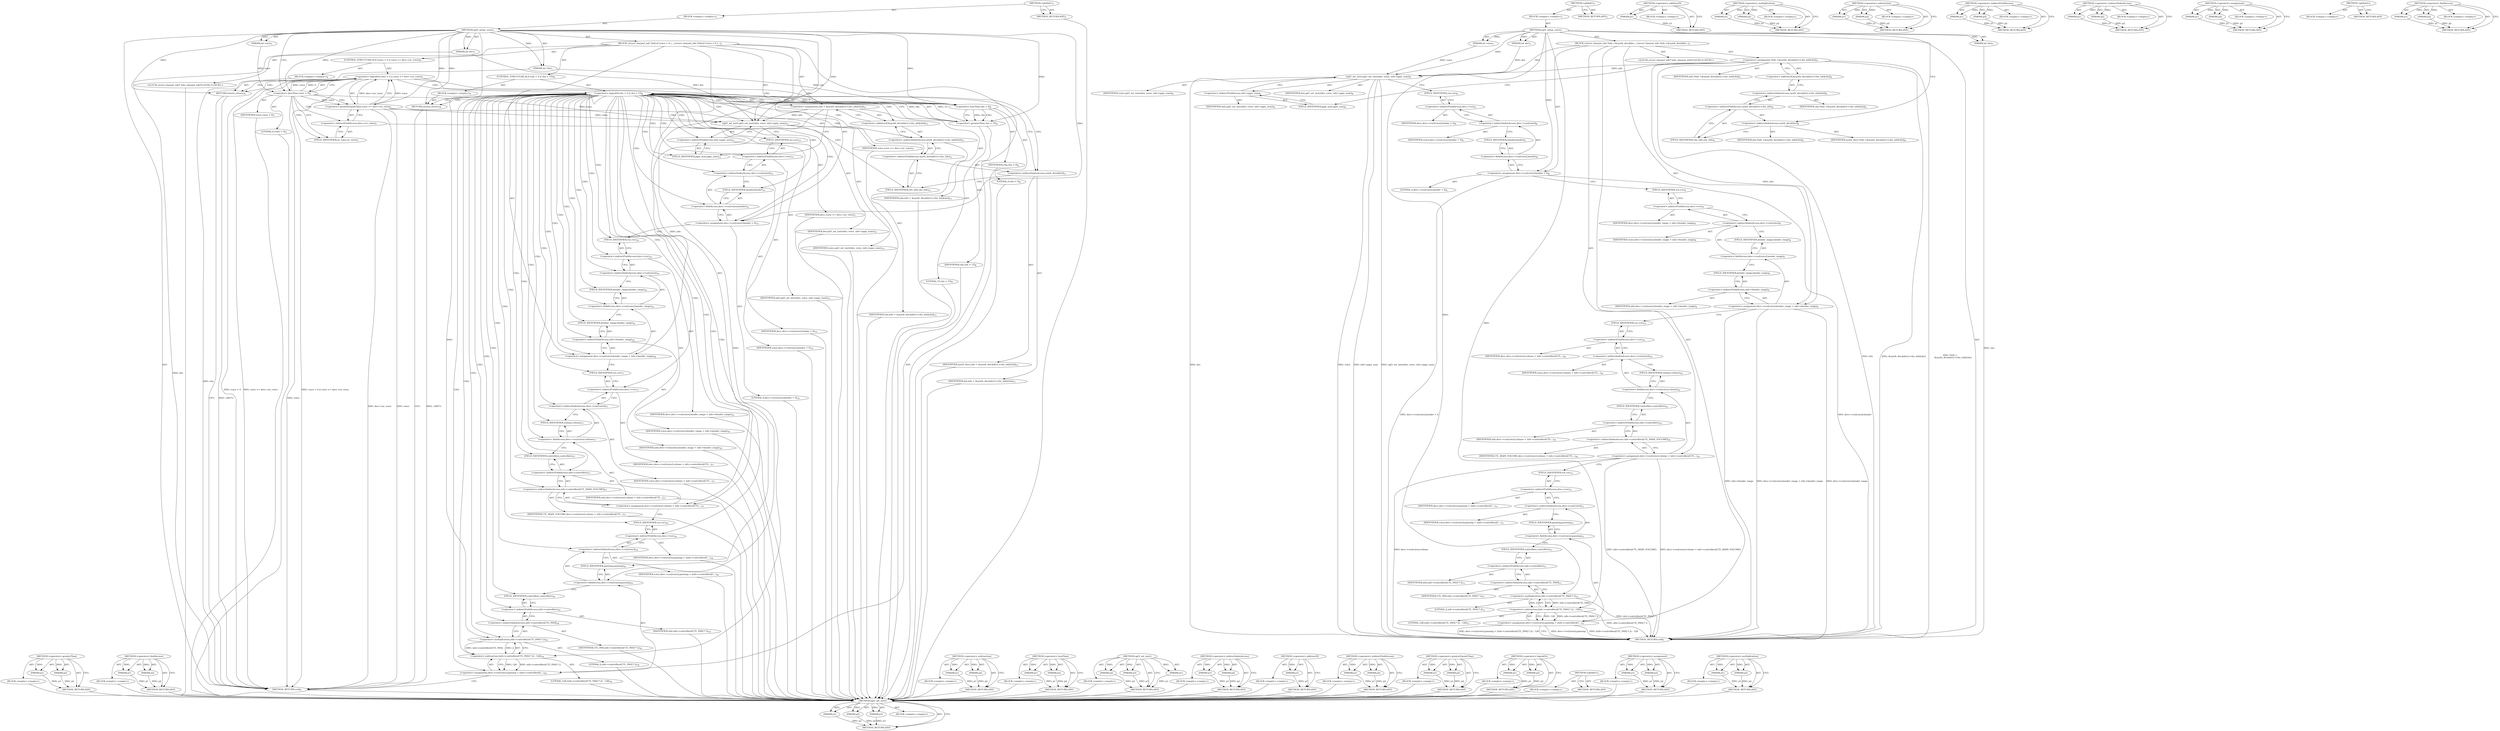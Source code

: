 digraph "&lt;operator&gt;.multiplication" {
vulnerable_118 [label=<(METHOD,opl3_set_instr)>];
vulnerable_119 [label=<(PARAM,p1)>];
vulnerable_120 [label=<(PARAM,p2)>];
vulnerable_121 [label=<(PARAM,p3)>];
vulnerable_122 [label=<(BLOCK,&lt;empty&gt;,&lt;empty&gt;)>];
vulnerable_123 [label=<(METHOD_RETURN,ANY)>];
vulnerable_6 [label=<(METHOD,&lt;global&gt;)<SUB>1</SUB>>];
vulnerable_7 [label=<(BLOCK,&lt;empty&gt;,&lt;empty&gt;)<SUB>1</SUB>>];
vulnerable_8 [label=<(METHOD,opl3_setup_voice)<SUB>1</SUB>>];
vulnerable_9 [label=<(PARAM,int dev)<SUB>1</SUB>>];
vulnerable_10 [label=<(PARAM,int voice)<SUB>1</SUB>>];
vulnerable_11 [label=<(PARAM,int chn)<SUB>1</SUB>>];
vulnerable_12 [label=<(BLOCK,{
	struct channel_info *info =
	&amp;synth_devs[dev...,{
	struct channel_info *info =
	&amp;synth_devs[dev...)<SUB>2</SUB>>];
vulnerable_13 [label="<(LOCAL,struct channel_info* info: channel_info*)<SUB>3</SUB>>"];
vulnerable_14 [label=<(&lt;operator&gt;.assignment,*info =
	&amp;synth_devs[dev]-&gt;chn_info[chn])<SUB>3</SUB>>];
vulnerable_15 [label=<(IDENTIFIER,info,*info =
	&amp;synth_devs[dev]-&gt;chn_info[chn])<SUB>3</SUB>>];
vulnerable_16 [label=<(&lt;operator&gt;.addressOf,&amp;synth_devs[dev]-&gt;chn_info[chn])<SUB>4</SUB>>];
vulnerable_17 [label=<(&lt;operator&gt;.indirectIndexAccess,synth_devs[dev]-&gt;chn_info[chn])<SUB>4</SUB>>];
vulnerable_18 [label=<(&lt;operator&gt;.indirectFieldAccess,synth_devs[dev]-&gt;chn_info)<SUB>4</SUB>>];
vulnerable_19 [label=<(&lt;operator&gt;.indirectIndexAccess,synth_devs[dev])<SUB>4</SUB>>];
vulnerable_20 [label=<(IDENTIFIER,synth_devs,*info =
	&amp;synth_devs[dev]-&gt;chn_info[chn])<SUB>4</SUB>>];
vulnerable_21 [label=<(IDENTIFIER,dev,*info =
	&amp;synth_devs[dev]-&gt;chn_info[chn])<SUB>4</SUB>>];
vulnerable_22 [label=<(FIELD_IDENTIFIER,chn_info,chn_info)<SUB>4</SUB>>];
vulnerable_23 [label=<(IDENTIFIER,chn,*info =
	&amp;synth_devs[dev]-&gt;chn_info[chn])<SUB>4</SUB>>];
vulnerable_24 [label=<(opl3_set_instr,opl3_set_instr(dev, voice, info-&gt;pgm_num))<SUB>6</SUB>>];
vulnerable_25 [label=<(IDENTIFIER,dev,opl3_set_instr(dev, voice, info-&gt;pgm_num))<SUB>6</SUB>>];
vulnerable_26 [label=<(IDENTIFIER,voice,opl3_set_instr(dev, voice, info-&gt;pgm_num))<SUB>6</SUB>>];
vulnerable_27 [label=<(&lt;operator&gt;.indirectFieldAccess,info-&gt;pgm_num)<SUB>6</SUB>>];
vulnerable_28 [label=<(IDENTIFIER,info,opl3_set_instr(dev, voice, info-&gt;pgm_num))<SUB>6</SUB>>];
vulnerable_29 [label=<(FIELD_IDENTIFIER,pgm_num,pgm_num)<SUB>6</SUB>>];
vulnerable_30 [label=<(&lt;operator&gt;.assignment,devc-&gt;voc[voice].bender = 0)<SUB>8</SUB>>];
vulnerable_31 [label=<(&lt;operator&gt;.fieldAccess,devc-&gt;voc[voice].bender)<SUB>8</SUB>>];
vulnerable_32 [label=<(&lt;operator&gt;.indirectIndexAccess,devc-&gt;voc[voice])<SUB>8</SUB>>];
vulnerable_33 [label=<(&lt;operator&gt;.indirectFieldAccess,devc-&gt;voc)<SUB>8</SUB>>];
vulnerable_34 [label=<(IDENTIFIER,devc,devc-&gt;voc[voice].bender = 0)<SUB>8</SUB>>];
vulnerable_35 [label=<(FIELD_IDENTIFIER,voc,voc)<SUB>8</SUB>>];
vulnerable_36 [label=<(IDENTIFIER,voice,devc-&gt;voc[voice].bender = 0)<SUB>8</SUB>>];
vulnerable_37 [label=<(FIELD_IDENTIFIER,bender,bender)<SUB>8</SUB>>];
vulnerable_38 [label=<(LITERAL,0,devc-&gt;voc[voice].bender = 0)<SUB>8</SUB>>];
vulnerable_39 [label=<(&lt;operator&gt;.assignment,devc-&gt;voc[voice].bender_range = info-&gt;bender_range)<SUB>9</SUB>>];
vulnerable_40 [label=<(&lt;operator&gt;.fieldAccess,devc-&gt;voc[voice].bender_range)<SUB>9</SUB>>];
vulnerable_41 [label=<(&lt;operator&gt;.indirectIndexAccess,devc-&gt;voc[voice])<SUB>9</SUB>>];
vulnerable_42 [label=<(&lt;operator&gt;.indirectFieldAccess,devc-&gt;voc)<SUB>9</SUB>>];
vulnerable_43 [label=<(IDENTIFIER,devc,devc-&gt;voc[voice].bender_range = info-&gt;bender_range)<SUB>9</SUB>>];
vulnerable_44 [label=<(FIELD_IDENTIFIER,voc,voc)<SUB>9</SUB>>];
vulnerable_45 [label=<(IDENTIFIER,voice,devc-&gt;voc[voice].bender_range = info-&gt;bender_range)<SUB>9</SUB>>];
vulnerable_46 [label=<(FIELD_IDENTIFIER,bender_range,bender_range)<SUB>9</SUB>>];
vulnerable_47 [label=<(&lt;operator&gt;.indirectFieldAccess,info-&gt;bender_range)<SUB>9</SUB>>];
vulnerable_48 [label=<(IDENTIFIER,info,devc-&gt;voc[voice].bender_range = info-&gt;bender_range)<SUB>9</SUB>>];
vulnerable_49 [label=<(FIELD_IDENTIFIER,bender_range,bender_range)<SUB>9</SUB>>];
vulnerable_50 [label=<(&lt;operator&gt;.assignment,devc-&gt;voc[voice].volume = info-&gt;controllers[CTL...)<SUB>10</SUB>>];
vulnerable_51 [label=<(&lt;operator&gt;.fieldAccess,devc-&gt;voc[voice].volume)<SUB>10</SUB>>];
vulnerable_52 [label=<(&lt;operator&gt;.indirectIndexAccess,devc-&gt;voc[voice])<SUB>10</SUB>>];
vulnerable_53 [label=<(&lt;operator&gt;.indirectFieldAccess,devc-&gt;voc)<SUB>10</SUB>>];
vulnerable_54 [label=<(IDENTIFIER,devc,devc-&gt;voc[voice].volume = info-&gt;controllers[CTL...)<SUB>10</SUB>>];
vulnerable_55 [label=<(FIELD_IDENTIFIER,voc,voc)<SUB>10</SUB>>];
vulnerable_56 [label=<(IDENTIFIER,voice,devc-&gt;voc[voice].volume = info-&gt;controllers[CTL...)<SUB>10</SUB>>];
vulnerable_57 [label=<(FIELD_IDENTIFIER,volume,volume)<SUB>10</SUB>>];
vulnerable_58 [label=<(&lt;operator&gt;.indirectIndexAccess,info-&gt;controllers[CTL_MAIN_VOLUME])<SUB>10</SUB>>];
vulnerable_59 [label=<(&lt;operator&gt;.indirectFieldAccess,info-&gt;controllers)<SUB>10</SUB>>];
vulnerable_60 [label=<(IDENTIFIER,info,devc-&gt;voc[voice].volume = info-&gt;controllers[CTL...)<SUB>10</SUB>>];
vulnerable_61 [label=<(FIELD_IDENTIFIER,controllers,controllers)<SUB>10</SUB>>];
vulnerable_62 [label=<(IDENTIFIER,CTL_MAIN_VOLUME,devc-&gt;voc[voice].volume = info-&gt;controllers[CTL...)<SUB>10</SUB>>];
vulnerable_63 [label=<(&lt;operator&gt;.assignment,devc-&gt;voc[voice].panning = (info-&gt;controllers[C...)<SUB>11</SUB>>];
vulnerable_64 [label=<(&lt;operator&gt;.fieldAccess,devc-&gt;voc[voice].panning)<SUB>11</SUB>>];
vulnerable_65 [label=<(&lt;operator&gt;.indirectIndexAccess,devc-&gt;voc[voice])<SUB>11</SUB>>];
vulnerable_66 [label=<(&lt;operator&gt;.indirectFieldAccess,devc-&gt;voc)<SUB>11</SUB>>];
vulnerable_67 [label=<(IDENTIFIER,devc,devc-&gt;voc[voice].panning = (info-&gt;controllers[C...)<SUB>11</SUB>>];
vulnerable_68 [label=<(FIELD_IDENTIFIER,voc,voc)<SUB>11</SUB>>];
vulnerable_69 [label=<(IDENTIFIER,voice,devc-&gt;voc[voice].panning = (info-&gt;controllers[C...)<SUB>11</SUB>>];
vulnerable_70 [label=<(FIELD_IDENTIFIER,panning,panning)<SUB>11</SUB>>];
vulnerable_71 [label=<(&lt;operator&gt;.subtraction,(info-&gt;controllers[CTL_PAN] * 2) - 128)<SUB>11</SUB>>];
vulnerable_72 [label=<(&lt;operator&gt;.multiplication,info-&gt;controllers[CTL_PAN] * 2)<SUB>11</SUB>>];
vulnerable_73 [label=<(&lt;operator&gt;.indirectIndexAccess,info-&gt;controllers[CTL_PAN])<SUB>11</SUB>>];
vulnerable_74 [label=<(&lt;operator&gt;.indirectFieldAccess,info-&gt;controllers)<SUB>11</SUB>>];
vulnerable_75 [label=<(IDENTIFIER,info,info-&gt;controllers[CTL_PAN] * 2)<SUB>11</SUB>>];
vulnerable_76 [label=<(FIELD_IDENTIFIER,controllers,controllers)<SUB>11</SUB>>];
vulnerable_77 [label=<(IDENTIFIER,CTL_PAN,info-&gt;controllers[CTL_PAN] * 2)<SUB>11</SUB>>];
vulnerable_78 [label=<(LITERAL,2,info-&gt;controllers[CTL_PAN] * 2)<SUB>11</SUB>>];
vulnerable_79 [label=<(LITERAL,128,(info-&gt;controllers[CTL_PAN] * 2) - 128)<SUB>11</SUB>>];
vulnerable_80 [label=<(METHOD_RETURN,void)<SUB>1</SUB>>];
vulnerable_82 [label=<(METHOD_RETURN,ANY)<SUB>1</SUB>>];
vulnerable_104 [label=<(METHOD,&lt;operator&gt;.addressOf)>];
vulnerable_105 [label=<(PARAM,p1)>];
vulnerable_106 [label=<(BLOCK,&lt;empty&gt;,&lt;empty&gt;)>];
vulnerable_107 [label=<(METHOD_RETURN,ANY)>];
vulnerable_134 [label=<(METHOD,&lt;operator&gt;.multiplication)>];
vulnerable_135 [label=<(PARAM,p1)>];
vulnerable_136 [label=<(PARAM,p2)>];
vulnerable_137 [label=<(BLOCK,&lt;empty&gt;,&lt;empty&gt;)>];
vulnerable_138 [label=<(METHOD_RETURN,ANY)>];
vulnerable_129 [label=<(METHOD,&lt;operator&gt;.subtraction)>];
vulnerable_130 [label=<(PARAM,p1)>];
vulnerable_131 [label=<(PARAM,p2)>];
vulnerable_132 [label=<(BLOCK,&lt;empty&gt;,&lt;empty&gt;)>];
vulnerable_133 [label=<(METHOD_RETURN,ANY)>];
vulnerable_113 [label=<(METHOD,&lt;operator&gt;.indirectFieldAccess)>];
vulnerable_114 [label=<(PARAM,p1)>];
vulnerable_115 [label=<(PARAM,p2)>];
vulnerable_116 [label=<(BLOCK,&lt;empty&gt;,&lt;empty&gt;)>];
vulnerable_117 [label=<(METHOD_RETURN,ANY)>];
vulnerable_108 [label=<(METHOD,&lt;operator&gt;.indirectIndexAccess)>];
vulnerable_109 [label=<(PARAM,p1)>];
vulnerable_110 [label=<(PARAM,p2)>];
vulnerable_111 [label=<(BLOCK,&lt;empty&gt;,&lt;empty&gt;)>];
vulnerable_112 [label=<(METHOD_RETURN,ANY)>];
vulnerable_99 [label=<(METHOD,&lt;operator&gt;.assignment)>];
vulnerable_100 [label=<(PARAM,p1)>];
vulnerable_101 [label=<(PARAM,p2)>];
vulnerable_102 [label=<(BLOCK,&lt;empty&gt;,&lt;empty&gt;)>];
vulnerable_103 [label=<(METHOD_RETURN,ANY)>];
vulnerable_93 [label=<(METHOD,&lt;global&gt;)<SUB>1</SUB>>];
vulnerable_94 [label=<(BLOCK,&lt;empty&gt;,&lt;empty&gt;)>];
vulnerable_95 [label=<(METHOD_RETURN,ANY)>];
vulnerable_124 [label=<(METHOD,&lt;operator&gt;.fieldAccess)>];
vulnerable_125 [label=<(PARAM,p1)>];
vulnerable_126 [label=<(PARAM,p2)>];
vulnerable_127 [label=<(BLOCK,&lt;empty&gt;,&lt;empty&gt;)>];
vulnerable_128 [label=<(METHOD_RETURN,ANY)>];
fixed_141 [label=<(METHOD,&lt;operator&gt;.greaterThan)>];
fixed_142 [label=<(PARAM,p1)>];
fixed_143 [label=<(PARAM,p2)>];
fixed_144 [label=<(BLOCK,&lt;empty&gt;,&lt;empty&gt;)>];
fixed_145 [label=<(METHOD_RETURN,ANY)>];
fixed_166 [label=<(METHOD,&lt;operator&gt;.fieldAccess)>];
fixed_167 [label=<(PARAM,p1)>];
fixed_168 [label=<(PARAM,p2)>];
fixed_169 [label=<(BLOCK,&lt;empty&gt;,&lt;empty&gt;)>];
fixed_170 [label=<(METHOD_RETURN,ANY)>];
fixed_6 [label=<(METHOD,&lt;global&gt;)<SUB>1</SUB>>];
fixed_7 [label=<(BLOCK,&lt;empty&gt;,&lt;empty&gt;)<SUB>1</SUB>>];
fixed_8 [label=<(METHOD,opl3_setup_voice)<SUB>1</SUB>>];
fixed_9 [label=<(PARAM,int dev)<SUB>1</SUB>>];
fixed_10 [label=<(PARAM,int voice)<SUB>1</SUB>>];
fixed_11 [label=<(PARAM,int chn)<SUB>1</SUB>>];
fixed_12 [label=<(BLOCK,{
	struct channel_info *info;

	if (voice &lt; 0 |...,{
	struct channel_info *info;

	if (voice &lt; 0 |...)<SUB>2</SUB>>];
fixed_13 [label="<(LOCAL,struct channel_info* info: channel_info*)<SUB>3</SUB>>"];
fixed_14 [label=<(CONTROL_STRUCTURE,IF,if (voice &lt; 0 || voice &gt;= devc-&gt;nr_voice))<SUB>5</SUB>>];
fixed_15 [label=<(&lt;operator&gt;.logicalOr,voice &lt; 0 || voice &gt;= devc-&gt;nr_voice)<SUB>5</SUB>>];
fixed_16 [label=<(&lt;operator&gt;.lessThan,voice &lt; 0)<SUB>5</SUB>>];
fixed_17 [label=<(IDENTIFIER,voice,voice &lt; 0)<SUB>5</SUB>>];
fixed_18 [label=<(LITERAL,0,voice &lt; 0)<SUB>5</SUB>>];
fixed_19 [label=<(&lt;operator&gt;.greaterEqualsThan,voice &gt;= devc-&gt;nr_voice)<SUB>5</SUB>>];
fixed_20 [label=<(IDENTIFIER,voice,voice &gt;= devc-&gt;nr_voice)<SUB>5</SUB>>];
fixed_21 [label=<(&lt;operator&gt;.indirectFieldAccess,devc-&gt;nr_voice)<SUB>5</SUB>>];
fixed_22 [label=<(IDENTIFIER,devc,voice &gt;= devc-&gt;nr_voice)<SUB>5</SUB>>];
fixed_23 [label=<(FIELD_IDENTIFIER,nr_voice,nr_voice)<SUB>5</SUB>>];
fixed_24 [label=<(BLOCK,&lt;empty&gt;,&lt;empty&gt;)<SUB>6</SUB>>];
fixed_25 [label=<(RETURN,return;,return;)<SUB>6</SUB>>];
fixed_26 [label=<(CONTROL_STRUCTURE,IF,if (chn &lt; 0 || chn &gt; 15))<SUB>8</SUB>>];
fixed_27 [label=<(&lt;operator&gt;.logicalOr,chn &lt; 0 || chn &gt; 15)<SUB>8</SUB>>];
fixed_28 [label=<(&lt;operator&gt;.lessThan,chn &lt; 0)<SUB>8</SUB>>];
fixed_29 [label=<(IDENTIFIER,chn,chn &lt; 0)<SUB>8</SUB>>];
fixed_30 [label=<(LITERAL,0,chn &lt; 0)<SUB>8</SUB>>];
fixed_31 [label=<(&lt;operator&gt;.greaterThan,chn &gt; 15)<SUB>8</SUB>>];
fixed_32 [label=<(IDENTIFIER,chn,chn &gt; 15)<SUB>8</SUB>>];
fixed_33 [label=<(LITERAL,15,chn &gt; 15)<SUB>8</SUB>>];
fixed_34 [label=<(BLOCK,&lt;empty&gt;,&lt;empty&gt;)<SUB>9</SUB>>];
fixed_35 [label=<(RETURN,return;,return;)<SUB>9</SUB>>];
fixed_36 [label=<(&lt;operator&gt;.assignment,info = &amp;synth_devs[dev]-&gt;chn_info[chn])<SUB>11</SUB>>];
fixed_37 [label=<(IDENTIFIER,info,info = &amp;synth_devs[dev]-&gt;chn_info[chn])<SUB>11</SUB>>];
fixed_38 [label=<(&lt;operator&gt;.addressOf,&amp;synth_devs[dev]-&gt;chn_info[chn])<SUB>11</SUB>>];
fixed_39 [label=<(&lt;operator&gt;.indirectIndexAccess,synth_devs[dev]-&gt;chn_info[chn])<SUB>11</SUB>>];
fixed_40 [label=<(&lt;operator&gt;.indirectFieldAccess,synth_devs[dev]-&gt;chn_info)<SUB>11</SUB>>];
fixed_41 [label=<(&lt;operator&gt;.indirectIndexAccess,synth_devs[dev])<SUB>11</SUB>>];
fixed_42 [label=<(IDENTIFIER,synth_devs,info = &amp;synth_devs[dev]-&gt;chn_info[chn])<SUB>11</SUB>>];
fixed_43 [label=<(IDENTIFIER,dev,info = &amp;synth_devs[dev]-&gt;chn_info[chn])<SUB>11</SUB>>];
fixed_44 [label=<(FIELD_IDENTIFIER,chn_info,chn_info)<SUB>11</SUB>>];
fixed_45 [label=<(IDENTIFIER,chn,info = &amp;synth_devs[dev]-&gt;chn_info[chn])<SUB>11</SUB>>];
fixed_46 [label=<(opl3_set_instr,opl3_set_instr(dev, voice, info-&gt;pgm_num))<SUB>13</SUB>>];
fixed_47 [label=<(IDENTIFIER,dev,opl3_set_instr(dev, voice, info-&gt;pgm_num))<SUB>13</SUB>>];
fixed_48 [label=<(IDENTIFIER,voice,opl3_set_instr(dev, voice, info-&gt;pgm_num))<SUB>13</SUB>>];
fixed_49 [label=<(&lt;operator&gt;.indirectFieldAccess,info-&gt;pgm_num)<SUB>13</SUB>>];
fixed_50 [label=<(IDENTIFIER,info,opl3_set_instr(dev, voice, info-&gt;pgm_num))<SUB>13</SUB>>];
fixed_51 [label=<(FIELD_IDENTIFIER,pgm_num,pgm_num)<SUB>13</SUB>>];
fixed_52 [label=<(&lt;operator&gt;.assignment,devc-&gt;voc[voice].bender = 0)<SUB>15</SUB>>];
fixed_53 [label=<(&lt;operator&gt;.fieldAccess,devc-&gt;voc[voice].bender)<SUB>15</SUB>>];
fixed_54 [label=<(&lt;operator&gt;.indirectIndexAccess,devc-&gt;voc[voice])<SUB>15</SUB>>];
fixed_55 [label=<(&lt;operator&gt;.indirectFieldAccess,devc-&gt;voc)<SUB>15</SUB>>];
fixed_56 [label=<(IDENTIFIER,devc,devc-&gt;voc[voice].bender = 0)<SUB>15</SUB>>];
fixed_57 [label=<(FIELD_IDENTIFIER,voc,voc)<SUB>15</SUB>>];
fixed_58 [label=<(IDENTIFIER,voice,devc-&gt;voc[voice].bender = 0)<SUB>15</SUB>>];
fixed_59 [label=<(FIELD_IDENTIFIER,bender,bender)<SUB>15</SUB>>];
fixed_60 [label=<(LITERAL,0,devc-&gt;voc[voice].bender = 0)<SUB>15</SUB>>];
fixed_61 [label=<(&lt;operator&gt;.assignment,devc-&gt;voc[voice].bender_range = info-&gt;bender_range)<SUB>16</SUB>>];
fixed_62 [label=<(&lt;operator&gt;.fieldAccess,devc-&gt;voc[voice].bender_range)<SUB>16</SUB>>];
fixed_63 [label=<(&lt;operator&gt;.indirectIndexAccess,devc-&gt;voc[voice])<SUB>16</SUB>>];
fixed_64 [label=<(&lt;operator&gt;.indirectFieldAccess,devc-&gt;voc)<SUB>16</SUB>>];
fixed_65 [label=<(IDENTIFIER,devc,devc-&gt;voc[voice].bender_range = info-&gt;bender_range)<SUB>16</SUB>>];
fixed_66 [label=<(FIELD_IDENTIFIER,voc,voc)<SUB>16</SUB>>];
fixed_67 [label=<(IDENTIFIER,voice,devc-&gt;voc[voice].bender_range = info-&gt;bender_range)<SUB>16</SUB>>];
fixed_68 [label=<(FIELD_IDENTIFIER,bender_range,bender_range)<SUB>16</SUB>>];
fixed_69 [label=<(&lt;operator&gt;.indirectFieldAccess,info-&gt;bender_range)<SUB>16</SUB>>];
fixed_70 [label=<(IDENTIFIER,info,devc-&gt;voc[voice].bender_range = info-&gt;bender_range)<SUB>16</SUB>>];
fixed_71 [label=<(FIELD_IDENTIFIER,bender_range,bender_range)<SUB>16</SUB>>];
fixed_72 [label=<(&lt;operator&gt;.assignment,devc-&gt;voc[voice].volume = info-&gt;controllers[CTL...)<SUB>17</SUB>>];
fixed_73 [label=<(&lt;operator&gt;.fieldAccess,devc-&gt;voc[voice].volume)<SUB>17</SUB>>];
fixed_74 [label=<(&lt;operator&gt;.indirectIndexAccess,devc-&gt;voc[voice])<SUB>17</SUB>>];
fixed_75 [label=<(&lt;operator&gt;.indirectFieldAccess,devc-&gt;voc)<SUB>17</SUB>>];
fixed_76 [label=<(IDENTIFIER,devc,devc-&gt;voc[voice].volume = info-&gt;controllers[CTL...)<SUB>17</SUB>>];
fixed_77 [label=<(FIELD_IDENTIFIER,voc,voc)<SUB>17</SUB>>];
fixed_78 [label=<(IDENTIFIER,voice,devc-&gt;voc[voice].volume = info-&gt;controllers[CTL...)<SUB>17</SUB>>];
fixed_79 [label=<(FIELD_IDENTIFIER,volume,volume)<SUB>17</SUB>>];
fixed_80 [label=<(&lt;operator&gt;.indirectIndexAccess,info-&gt;controllers[CTL_MAIN_VOLUME])<SUB>17</SUB>>];
fixed_81 [label=<(&lt;operator&gt;.indirectFieldAccess,info-&gt;controllers)<SUB>17</SUB>>];
fixed_82 [label=<(IDENTIFIER,info,devc-&gt;voc[voice].volume = info-&gt;controllers[CTL...)<SUB>17</SUB>>];
fixed_83 [label=<(FIELD_IDENTIFIER,controllers,controllers)<SUB>17</SUB>>];
fixed_84 [label=<(IDENTIFIER,CTL_MAIN_VOLUME,devc-&gt;voc[voice].volume = info-&gt;controllers[CTL...)<SUB>17</SUB>>];
fixed_85 [label=<(&lt;operator&gt;.assignment,devc-&gt;voc[voice].panning = (info-&gt;controllers[C...)<SUB>18</SUB>>];
fixed_86 [label=<(&lt;operator&gt;.fieldAccess,devc-&gt;voc[voice].panning)<SUB>18</SUB>>];
fixed_87 [label=<(&lt;operator&gt;.indirectIndexAccess,devc-&gt;voc[voice])<SUB>18</SUB>>];
fixed_88 [label=<(&lt;operator&gt;.indirectFieldAccess,devc-&gt;voc)<SUB>18</SUB>>];
fixed_89 [label=<(IDENTIFIER,devc,devc-&gt;voc[voice].panning = (info-&gt;controllers[C...)<SUB>18</SUB>>];
fixed_90 [label=<(FIELD_IDENTIFIER,voc,voc)<SUB>18</SUB>>];
fixed_91 [label=<(IDENTIFIER,voice,devc-&gt;voc[voice].panning = (info-&gt;controllers[C...)<SUB>18</SUB>>];
fixed_92 [label=<(FIELD_IDENTIFIER,panning,panning)<SUB>18</SUB>>];
fixed_93 [label=<(&lt;operator&gt;.subtraction,(info-&gt;controllers[CTL_PAN] * 2) - 128)<SUB>18</SUB>>];
fixed_94 [label=<(&lt;operator&gt;.multiplication,info-&gt;controllers[CTL_PAN] * 2)<SUB>18</SUB>>];
fixed_95 [label=<(&lt;operator&gt;.indirectIndexAccess,info-&gt;controllers[CTL_PAN])<SUB>18</SUB>>];
fixed_96 [label=<(&lt;operator&gt;.indirectFieldAccess,info-&gt;controllers)<SUB>18</SUB>>];
fixed_97 [label=<(IDENTIFIER,info,info-&gt;controllers[CTL_PAN] * 2)<SUB>18</SUB>>];
fixed_98 [label=<(FIELD_IDENTIFIER,controllers,controllers)<SUB>18</SUB>>];
fixed_99 [label=<(IDENTIFIER,CTL_PAN,info-&gt;controllers[CTL_PAN] * 2)<SUB>18</SUB>>];
fixed_100 [label=<(LITERAL,2,info-&gt;controllers[CTL_PAN] * 2)<SUB>18</SUB>>];
fixed_101 [label=<(LITERAL,128,(info-&gt;controllers[CTL_PAN] * 2) - 128)<SUB>18</SUB>>];
fixed_102 [label=<(METHOD_RETURN,void)<SUB>1</SUB>>];
fixed_104 [label=<(METHOD_RETURN,ANY)<SUB>1</SUB>>];
fixed_171 [label=<(METHOD,&lt;operator&gt;.subtraction)>];
fixed_172 [label=<(PARAM,p1)>];
fixed_173 [label=<(PARAM,p2)>];
fixed_174 [label=<(BLOCK,&lt;empty&gt;,&lt;empty&gt;)>];
fixed_175 [label=<(METHOD_RETURN,ANY)>];
fixed_126 [label=<(METHOD,&lt;operator&gt;.lessThan)>];
fixed_127 [label=<(PARAM,p1)>];
fixed_128 [label=<(PARAM,p2)>];
fixed_129 [label=<(BLOCK,&lt;empty&gt;,&lt;empty&gt;)>];
fixed_130 [label=<(METHOD_RETURN,ANY)>];
fixed_160 [label=<(METHOD,opl3_set_instr)>];
fixed_161 [label=<(PARAM,p1)>];
fixed_162 [label=<(PARAM,p2)>];
fixed_163 [label=<(PARAM,p3)>];
fixed_164 [label=<(BLOCK,&lt;empty&gt;,&lt;empty&gt;)>];
fixed_165 [label=<(METHOD_RETURN,ANY)>];
fixed_155 [label=<(METHOD,&lt;operator&gt;.indirectIndexAccess)>];
fixed_156 [label=<(PARAM,p1)>];
fixed_157 [label=<(PARAM,p2)>];
fixed_158 [label=<(BLOCK,&lt;empty&gt;,&lt;empty&gt;)>];
fixed_159 [label=<(METHOD_RETURN,ANY)>];
fixed_151 [label=<(METHOD,&lt;operator&gt;.addressOf)>];
fixed_152 [label=<(PARAM,p1)>];
fixed_153 [label=<(BLOCK,&lt;empty&gt;,&lt;empty&gt;)>];
fixed_154 [label=<(METHOD_RETURN,ANY)>];
fixed_136 [label=<(METHOD,&lt;operator&gt;.indirectFieldAccess)>];
fixed_137 [label=<(PARAM,p1)>];
fixed_138 [label=<(PARAM,p2)>];
fixed_139 [label=<(BLOCK,&lt;empty&gt;,&lt;empty&gt;)>];
fixed_140 [label=<(METHOD_RETURN,ANY)>];
fixed_131 [label=<(METHOD,&lt;operator&gt;.greaterEqualsThan)>];
fixed_132 [label=<(PARAM,p1)>];
fixed_133 [label=<(PARAM,p2)>];
fixed_134 [label=<(BLOCK,&lt;empty&gt;,&lt;empty&gt;)>];
fixed_135 [label=<(METHOD_RETURN,ANY)>];
fixed_121 [label=<(METHOD,&lt;operator&gt;.logicalOr)>];
fixed_122 [label=<(PARAM,p1)>];
fixed_123 [label=<(PARAM,p2)>];
fixed_124 [label=<(BLOCK,&lt;empty&gt;,&lt;empty&gt;)>];
fixed_125 [label=<(METHOD_RETURN,ANY)>];
fixed_115 [label=<(METHOD,&lt;global&gt;)<SUB>1</SUB>>];
fixed_116 [label=<(BLOCK,&lt;empty&gt;,&lt;empty&gt;)>];
fixed_117 [label=<(METHOD_RETURN,ANY)>];
fixed_146 [label=<(METHOD,&lt;operator&gt;.assignment)>];
fixed_147 [label=<(PARAM,p1)>];
fixed_148 [label=<(PARAM,p2)>];
fixed_149 [label=<(BLOCK,&lt;empty&gt;,&lt;empty&gt;)>];
fixed_150 [label=<(METHOD_RETURN,ANY)>];
fixed_176 [label=<(METHOD,&lt;operator&gt;.multiplication)>];
fixed_177 [label=<(PARAM,p1)>];
fixed_178 [label=<(PARAM,p2)>];
fixed_179 [label=<(BLOCK,&lt;empty&gt;,&lt;empty&gt;)>];
fixed_180 [label=<(METHOD_RETURN,ANY)>];
vulnerable_118 -> vulnerable_119  [key=0, label="AST: "];
vulnerable_118 -> vulnerable_119  [key=1, label="DDG: "];
vulnerable_118 -> vulnerable_122  [key=0, label="AST: "];
vulnerable_118 -> vulnerable_120  [key=0, label="AST: "];
vulnerable_118 -> vulnerable_120  [key=1, label="DDG: "];
vulnerable_118 -> vulnerable_123  [key=0, label="AST: "];
vulnerable_118 -> vulnerable_123  [key=1, label="CFG: "];
vulnerable_118 -> vulnerable_121  [key=0, label="AST: "];
vulnerable_118 -> vulnerable_121  [key=1, label="DDG: "];
vulnerable_119 -> vulnerable_123  [key=0, label="DDG: p1"];
vulnerable_120 -> vulnerable_123  [key=0, label="DDG: p2"];
vulnerable_121 -> vulnerable_123  [key=0, label="DDG: p3"];
vulnerable_6 -> vulnerable_7  [key=0, label="AST: "];
vulnerable_6 -> vulnerable_82  [key=0, label="AST: "];
vulnerable_6 -> vulnerable_82  [key=1, label="CFG: "];
vulnerable_7 -> vulnerable_8  [key=0, label="AST: "];
vulnerable_8 -> vulnerable_9  [key=0, label="AST: "];
vulnerable_8 -> vulnerable_9  [key=1, label="DDG: "];
vulnerable_8 -> vulnerable_10  [key=0, label="AST: "];
vulnerable_8 -> vulnerable_10  [key=1, label="DDG: "];
vulnerable_8 -> vulnerable_11  [key=0, label="AST: "];
vulnerable_8 -> vulnerable_11  [key=1, label="DDG: "];
vulnerable_8 -> vulnerable_12  [key=0, label="AST: "];
vulnerable_8 -> vulnerable_80  [key=0, label="AST: "];
vulnerable_8 -> vulnerable_19  [key=0, label="CFG: "];
vulnerable_8 -> vulnerable_30  [key=0, label="DDG: "];
vulnerable_8 -> vulnerable_24  [key=0, label="DDG: "];
vulnerable_8 -> vulnerable_71  [key=0, label="DDG: "];
vulnerable_8 -> vulnerable_72  [key=0, label="DDG: "];
vulnerable_9 -> vulnerable_24  [key=0, label="DDG: dev"];
vulnerable_10 -> vulnerable_24  [key=0, label="DDG: voice"];
vulnerable_11 -> vulnerable_80  [key=0, label="DDG: chn"];
vulnerable_12 -> vulnerable_13  [key=0, label="AST: "];
vulnerable_12 -> vulnerable_14  [key=0, label="AST: "];
vulnerable_12 -> vulnerable_24  [key=0, label="AST: "];
vulnerable_12 -> vulnerable_30  [key=0, label="AST: "];
vulnerable_12 -> vulnerable_39  [key=0, label="AST: "];
vulnerable_12 -> vulnerable_50  [key=0, label="AST: "];
vulnerable_12 -> vulnerable_63  [key=0, label="AST: "];
vulnerable_14 -> vulnerable_15  [key=0, label="AST: "];
vulnerable_14 -> vulnerable_16  [key=0, label="AST: "];
vulnerable_14 -> vulnerable_29  [key=0, label="CFG: "];
vulnerable_14 -> vulnerable_80  [key=0, label="DDG: info"];
vulnerable_14 -> vulnerable_80  [key=1, label="DDG: &amp;synth_devs[dev]-&gt;chn_info[chn]"];
vulnerable_14 -> vulnerable_80  [key=2, label="DDG: *info =
	&amp;synth_devs[dev]-&gt;chn_info[chn]"];
vulnerable_14 -> vulnerable_39  [key=0, label="DDG: info"];
vulnerable_14 -> vulnerable_24  [key=0, label="DDG: info"];
vulnerable_16 -> vulnerable_17  [key=0, label="AST: "];
vulnerable_16 -> vulnerable_14  [key=0, label="CFG: "];
vulnerable_17 -> vulnerable_18  [key=0, label="AST: "];
vulnerable_17 -> vulnerable_23  [key=0, label="AST: "];
vulnerable_17 -> vulnerable_16  [key=0, label="CFG: "];
vulnerable_18 -> vulnerable_19  [key=0, label="AST: "];
vulnerable_18 -> vulnerable_22  [key=0, label="AST: "];
vulnerable_18 -> vulnerable_17  [key=0, label="CFG: "];
vulnerable_19 -> vulnerable_20  [key=0, label="AST: "];
vulnerable_19 -> vulnerable_21  [key=0, label="AST: "];
vulnerable_19 -> vulnerable_22  [key=0, label="CFG: "];
vulnerable_22 -> vulnerable_18  [key=0, label="CFG: "];
vulnerable_24 -> vulnerable_25  [key=0, label="AST: "];
vulnerable_24 -> vulnerable_26  [key=0, label="AST: "];
vulnerable_24 -> vulnerable_27  [key=0, label="AST: "];
vulnerable_24 -> vulnerable_35  [key=0, label="CFG: "];
vulnerable_24 -> vulnerable_80  [key=0, label="DDG: dev"];
vulnerable_24 -> vulnerable_80  [key=1, label="DDG: voice"];
vulnerable_24 -> vulnerable_80  [key=2, label="DDG: info-&gt;pgm_num"];
vulnerable_24 -> vulnerable_80  [key=3, label="DDG: opl3_set_instr(dev, voice, info-&gt;pgm_num)"];
vulnerable_27 -> vulnerable_28  [key=0, label="AST: "];
vulnerable_27 -> vulnerable_29  [key=0, label="AST: "];
vulnerable_27 -> vulnerable_24  [key=0, label="CFG: "];
vulnerable_29 -> vulnerable_27  [key=0, label="CFG: "];
vulnerable_30 -> vulnerable_31  [key=0, label="AST: "];
vulnerable_30 -> vulnerable_38  [key=0, label="AST: "];
vulnerable_30 -> vulnerable_44  [key=0, label="CFG: "];
vulnerable_30 -> vulnerable_80  [key=0, label="DDG: devc-&gt;voc[voice].bender"];
vulnerable_30 -> vulnerable_80  [key=1, label="DDG: devc-&gt;voc[voice].bender = 0"];
vulnerable_31 -> vulnerable_32  [key=0, label="AST: "];
vulnerable_31 -> vulnerable_37  [key=0, label="AST: "];
vulnerable_31 -> vulnerable_30  [key=0, label="CFG: "];
vulnerable_32 -> vulnerable_33  [key=0, label="AST: "];
vulnerable_32 -> vulnerable_36  [key=0, label="AST: "];
vulnerable_32 -> vulnerable_37  [key=0, label="CFG: "];
vulnerable_33 -> vulnerable_34  [key=0, label="AST: "];
vulnerable_33 -> vulnerable_35  [key=0, label="AST: "];
vulnerable_33 -> vulnerable_32  [key=0, label="CFG: "];
vulnerable_35 -> vulnerable_33  [key=0, label="CFG: "];
vulnerable_37 -> vulnerable_31  [key=0, label="CFG: "];
vulnerable_39 -> vulnerable_40  [key=0, label="AST: "];
vulnerable_39 -> vulnerable_47  [key=0, label="AST: "];
vulnerable_39 -> vulnerable_55  [key=0, label="CFG: "];
vulnerable_39 -> vulnerable_80  [key=0, label="DDG: devc-&gt;voc[voice].bender_range"];
vulnerable_39 -> vulnerable_80  [key=1, label="DDG: info-&gt;bender_range"];
vulnerable_39 -> vulnerable_80  [key=2, label="DDG: devc-&gt;voc[voice].bender_range = info-&gt;bender_range"];
vulnerable_40 -> vulnerable_41  [key=0, label="AST: "];
vulnerable_40 -> vulnerable_46  [key=0, label="AST: "];
vulnerable_40 -> vulnerable_49  [key=0, label="CFG: "];
vulnerable_41 -> vulnerable_42  [key=0, label="AST: "];
vulnerable_41 -> vulnerable_45  [key=0, label="AST: "];
vulnerable_41 -> vulnerable_46  [key=0, label="CFG: "];
vulnerable_42 -> vulnerable_43  [key=0, label="AST: "];
vulnerable_42 -> vulnerable_44  [key=0, label="AST: "];
vulnerable_42 -> vulnerable_41  [key=0, label="CFG: "];
vulnerable_44 -> vulnerable_42  [key=0, label="CFG: "];
vulnerable_46 -> vulnerable_40  [key=0, label="CFG: "];
vulnerable_47 -> vulnerable_48  [key=0, label="AST: "];
vulnerable_47 -> vulnerable_49  [key=0, label="AST: "];
vulnerable_47 -> vulnerable_39  [key=0, label="CFG: "];
vulnerable_49 -> vulnerable_47  [key=0, label="CFG: "];
vulnerable_50 -> vulnerable_51  [key=0, label="AST: "];
vulnerable_50 -> vulnerable_58  [key=0, label="AST: "];
vulnerable_50 -> vulnerable_68  [key=0, label="CFG: "];
vulnerable_50 -> vulnerable_80  [key=0, label="DDG: devc-&gt;voc[voice].volume"];
vulnerable_50 -> vulnerable_80  [key=1, label="DDG: info-&gt;controllers[CTL_MAIN_VOLUME]"];
vulnerable_50 -> vulnerable_80  [key=2, label="DDG: devc-&gt;voc[voice].volume = info-&gt;controllers[CTL_MAIN_VOLUME]"];
vulnerable_51 -> vulnerable_52  [key=0, label="AST: "];
vulnerable_51 -> vulnerable_57  [key=0, label="AST: "];
vulnerable_51 -> vulnerable_61  [key=0, label="CFG: "];
vulnerable_52 -> vulnerable_53  [key=0, label="AST: "];
vulnerable_52 -> vulnerable_56  [key=0, label="AST: "];
vulnerable_52 -> vulnerable_57  [key=0, label="CFG: "];
vulnerable_53 -> vulnerable_54  [key=0, label="AST: "];
vulnerable_53 -> vulnerable_55  [key=0, label="AST: "];
vulnerable_53 -> vulnerable_52  [key=0, label="CFG: "];
vulnerable_55 -> vulnerable_53  [key=0, label="CFG: "];
vulnerable_57 -> vulnerable_51  [key=0, label="CFG: "];
vulnerable_58 -> vulnerable_59  [key=0, label="AST: "];
vulnerable_58 -> vulnerable_62  [key=0, label="AST: "];
vulnerable_58 -> vulnerable_50  [key=0, label="CFG: "];
vulnerable_59 -> vulnerable_60  [key=0, label="AST: "];
vulnerable_59 -> vulnerable_61  [key=0, label="AST: "];
vulnerable_59 -> vulnerable_58  [key=0, label="CFG: "];
vulnerable_61 -> vulnerable_59  [key=0, label="CFG: "];
vulnerable_63 -> vulnerable_64  [key=0, label="AST: "];
vulnerable_63 -> vulnerable_71  [key=0, label="AST: "];
vulnerable_63 -> vulnerable_80  [key=0, label="CFG: "];
vulnerable_63 -> vulnerable_80  [key=1, label="DDG: devc-&gt;voc[voice].panning"];
vulnerable_63 -> vulnerable_80  [key=2, label="DDG: (info-&gt;controllers[CTL_PAN] * 2) - 128"];
vulnerable_63 -> vulnerable_80  [key=3, label="DDG: devc-&gt;voc[voice].panning = (info-&gt;controllers[CTL_PAN] * 2) - 128"];
vulnerable_64 -> vulnerable_65  [key=0, label="AST: "];
vulnerable_64 -> vulnerable_70  [key=0, label="AST: "];
vulnerable_64 -> vulnerable_76  [key=0, label="CFG: "];
vulnerable_65 -> vulnerable_66  [key=0, label="AST: "];
vulnerable_65 -> vulnerable_69  [key=0, label="AST: "];
vulnerable_65 -> vulnerable_70  [key=0, label="CFG: "];
vulnerable_66 -> vulnerable_67  [key=0, label="AST: "];
vulnerable_66 -> vulnerable_68  [key=0, label="AST: "];
vulnerable_66 -> vulnerable_65  [key=0, label="CFG: "];
vulnerable_68 -> vulnerable_66  [key=0, label="CFG: "];
vulnerable_70 -> vulnerable_64  [key=0, label="CFG: "];
vulnerable_71 -> vulnerable_72  [key=0, label="AST: "];
vulnerable_71 -> vulnerable_79  [key=0, label="AST: "];
vulnerable_71 -> vulnerable_63  [key=0, label="CFG: "];
vulnerable_71 -> vulnerable_63  [key=1, label="DDG: info-&gt;controllers[CTL_PAN] * 2"];
vulnerable_71 -> vulnerable_63  [key=2, label="DDG: 128"];
vulnerable_71 -> vulnerable_80  [key=0, label="DDG: info-&gt;controllers[CTL_PAN] * 2"];
vulnerable_72 -> vulnerable_73  [key=0, label="AST: "];
vulnerable_72 -> vulnerable_78  [key=0, label="AST: "];
vulnerable_72 -> vulnerable_71  [key=0, label="CFG: "];
vulnerable_72 -> vulnerable_71  [key=1, label="DDG: info-&gt;controllers[CTL_PAN]"];
vulnerable_72 -> vulnerable_71  [key=2, label="DDG: 2"];
vulnerable_72 -> vulnerable_80  [key=0, label="DDG: info-&gt;controllers[CTL_PAN]"];
vulnerable_73 -> vulnerable_74  [key=0, label="AST: "];
vulnerable_73 -> vulnerable_77  [key=0, label="AST: "];
vulnerable_73 -> vulnerable_72  [key=0, label="CFG: "];
vulnerable_74 -> vulnerable_75  [key=0, label="AST: "];
vulnerable_74 -> vulnerable_76  [key=0, label="AST: "];
vulnerable_74 -> vulnerable_73  [key=0, label="CFG: "];
vulnerable_76 -> vulnerable_74  [key=0, label="CFG: "];
vulnerable_104 -> vulnerable_105  [key=0, label="AST: "];
vulnerable_104 -> vulnerable_105  [key=1, label="DDG: "];
vulnerable_104 -> vulnerable_106  [key=0, label="AST: "];
vulnerable_104 -> vulnerable_107  [key=0, label="AST: "];
vulnerable_104 -> vulnerable_107  [key=1, label="CFG: "];
vulnerable_105 -> vulnerable_107  [key=0, label="DDG: p1"];
vulnerable_134 -> vulnerable_135  [key=0, label="AST: "];
vulnerable_134 -> vulnerable_135  [key=1, label="DDG: "];
vulnerable_134 -> vulnerable_137  [key=0, label="AST: "];
vulnerable_134 -> vulnerable_136  [key=0, label="AST: "];
vulnerable_134 -> vulnerable_136  [key=1, label="DDG: "];
vulnerable_134 -> vulnerable_138  [key=0, label="AST: "];
vulnerable_134 -> vulnerable_138  [key=1, label="CFG: "];
vulnerable_135 -> vulnerable_138  [key=0, label="DDG: p1"];
vulnerable_136 -> vulnerable_138  [key=0, label="DDG: p2"];
vulnerable_129 -> vulnerable_130  [key=0, label="AST: "];
vulnerable_129 -> vulnerable_130  [key=1, label="DDG: "];
vulnerable_129 -> vulnerable_132  [key=0, label="AST: "];
vulnerable_129 -> vulnerable_131  [key=0, label="AST: "];
vulnerable_129 -> vulnerable_131  [key=1, label="DDG: "];
vulnerable_129 -> vulnerable_133  [key=0, label="AST: "];
vulnerable_129 -> vulnerable_133  [key=1, label="CFG: "];
vulnerable_130 -> vulnerable_133  [key=0, label="DDG: p1"];
vulnerable_131 -> vulnerable_133  [key=0, label="DDG: p2"];
vulnerable_113 -> vulnerable_114  [key=0, label="AST: "];
vulnerable_113 -> vulnerable_114  [key=1, label="DDG: "];
vulnerable_113 -> vulnerable_116  [key=0, label="AST: "];
vulnerable_113 -> vulnerable_115  [key=0, label="AST: "];
vulnerable_113 -> vulnerable_115  [key=1, label="DDG: "];
vulnerable_113 -> vulnerable_117  [key=0, label="AST: "];
vulnerable_113 -> vulnerable_117  [key=1, label="CFG: "];
vulnerable_114 -> vulnerable_117  [key=0, label="DDG: p1"];
vulnerable_115 -> vulnerable_117  [key=0, label="DDG: p2"];
vulnerable_108 -> vulnerable_109  [key=0, label="AST: "];
vulnerable_108 -> vulnerable_109  [key=1, label="DDG: "];
vulnerable_108 -> vulnerable_111  [key=0, label="AST: "];
vulnerable_108 -> vulnerable_110  [key=0, label="AST: "];
vulnerable_108 -> vulnerable_110  [key=1, label="DDG: "];
vulnerable_108 -> vulnerable_112  [key=0, label="AST: "];
vulnerable_108 -> vulnerable_112  [key=1, label="CFG: "];
vulnerable_109 -> vulnerable_112  [key=0, label="DDG: p1"];
vulnerable_110 -> vulnerable_112  [key=0, label="DDG: p2"];
vulnerable_99 -> vulnerable_100  [key=0, label="AST: "];
vulnerable_99 -> vulnerable_100  [key=1, label="DDG: "];
vulnerable_99 -> vulnerable_102  [key=0, label="AST: "];
vulnerable_99 -> vulnerable_101  [key=0, label="AST: "];
vulnerable_99 -> vulnerable_101  [key=1, label="DDG: "];
vulnerable_99 -> vulnerable_103  [key=0, label="AST: "];
vulnerable_99 -> vulnerable_103  [key=1, label="CFG: "];
vulnerable_100 -> vulnerable_103  [key=0, label="DDG: p1"];
vulnerable_101 -> vulnerable_103  [key=0, label="DDG: p2"];
vulnerable_93 -> vulnerable_94  [key=0, label="AST: "];
vulnerable_93 -> vulnerable_95  [key=0, label="AST: "];
vulnerable_93 -> vulnerable_95  [key=1, label="CFG: "];
vulnerable_124 -> vulnerable_125  [key=0, label="AST: "];
vulnerable_124 -> vulnerable_125  [key=1, label="DDG: "];
vulnerable_124 -> vulnerable_127  [key=0, label="AST: "];
vulnerable_124 -> vulnerable_126  [key=0, label="AST: "];
vulnerable_124 -> vulnerable_126  [key=1, label="DDG: "];
vulnerable_124 -> vulnerable_128  [key=0, label="AST: "];
vulnerable_124 -> vulnerable_128  [key=1, label="CFG: "];
vulnerable_125 -> vulnerable_128  [key=0, label="DDG: p1"];
vulnerable_126 -> vulnerable_128  [key=0, label="DDG: p2"];
fixed_141 -> fixed_142  [key=0, label="AST: "];
fixed_141 -> fixed_142  [key=1, label="DDG: "];
fixed_141 -> fixed_144  [key=0, label="AST: "];
fixed_141 -> fixed_143  [key=0, label="AST: "];
fixed_141 -> fixed_143  [key=1, label="DDG: "];
fixed_141 -> fixed_145  [key=0, label="AST: "];
fixed_141 -> fixed_145  [key=1, label="CFG: "];
fixed_142 -> fixed_145  [key=0, label="DDG: p1"];
fixed_143 -> fixed_145  [key=0, label="DDG: p2"];
fixed_144 -> vulnerable_118  [key=0];
fixed_145 -> vulnerable_118  [key=0];
fixed_166 -> fixed_167  [key=0, label="AST: "];
fixed_166 -> fixed_167  [key=1, label="DDG: "];
fixed_166 -> fixed_169  [key=0, label="AST: "];
fixed_166 -> fixed_168  [key=0, label="AST: "];
fixed_166 -> fixed_168  [key=1, label="DDG: "];
fixed_166 -> fixed_170  [key=0, label="AST: "];
fixed_166 -> fixed_170  [key=1, label="CFG: "];
fixed_167 -> fixed_170  [key=0, label="DDG: p1"];
fixed_168 -> fixed_170  [key=0, label="DDG: p2"];
fixed_169 -> vulnerable_118  [key=0];
fixed_170 -> vulnerable_118  [key=0];
fixed_6 -> fixed_7  [key=0, label="AST: "];
fixed_6 -> fixed_104  [key=0, label="AST: "];
fixed_6 -> fixed_104  [key=1, label="CFG: "];
fixed_7 -> fixed_8  [key=0, label="AST: "];
fixed_8 -> fixed_9  [key=0, label="AST: "];
fixed_8 -> fixed_9  [key=1, label="DDG: "];
fixed_8 -> fixed_10  [key=0, label="AST: "];
fixed_8 -> fixed_10  [key=1, label="DDG: "];
fixed_8 -> fixed_11  [key=0, label="AST: "];
fixed_8 -> fixed_11  [key=1, label="DDG: "];
fixed_8 -> fixed_12  [key=0, label="AST: "];
fixed_8 -> fixed_102  [key=0, label="AST: "];
fixed_8 -> fixed_16  [key=0, label="CFG: "];
fixed_8 -> fixed_16  [key=1, label="DDG: "];
fixed_8 -> fixed_52  [key=0, label="DDG: "];
fixed_8 -> fixed_46  [key=0, label="DDG: "];
fixed_8 -> fixed_25  [key=0, label="DDG: "];
fixed_8 -> fixed_35  [key=0, label="DDG: "];
fixed_8 -> fixed_93  [key=0, label="DDG: "];
fixed_8 -> fixed_19  [key=0, label="DDG: "];
fixed_8 -> fixed_28  [key=0, label="DDG: "];
fixed_8 -> fixed_31  [key=0, label="DDG: "];
fixed_8 -> fixed_94  [key=0, label="DDG: "];
fixed_9 -> fixed_102  [key=0, label="DDG: dev"];
fixed_9 -> fixed_46  [key=0, label="DDG: dev"];
fixed_10 -> fixed_16  [key=0, label="DDG: voice"];
fixed_11 -> fixed_102  [key=0, label="DDG: chn"];
fixed_11 -> fixed_28  [key=0, label="DDG: chn"];
fixed_12 -> fixed_13  [key=0, label="AST: "];
fixed_12 -> fixed_14  [key=0, label="AST: "];
fixed_12 -> fixed_26  [key=0, label="AST: "];
fixed_12 -> fixed_36  [key=0, label="AST: "];
fixed_12 -> fixed_46  [key=0, label="AST: "];
fixed_12 -> fixed_52  [key=0, label="AST: "];
fixed_12 -> fixed_61  [key=0, label="AST: "];
fixed_12 -> fixed_72  [key=0, label="AST: "];
fixed_12 -> fixed_85  [key=0, label="AST: "];
fixed_13 -> vulnerable_118  [key=0];
fixed_14 -> fixed_15  [key=0, label="AST: "];
fixed_14 -> fixed_24  [key=0, label="AST: "];
fixed_15 -> fixed_16  [key=0, label="AST: "];
fixed_15 -> fixed_19  [key=0, label="AST: "];
fixed_15 -> fixed_25  [key=0, label="CFG: "];
fixed_15 -> fixed_25  [key=1, label="CDG: "];
fixed_15 -> fixed_28  [key=0, label="CFG: "];
fixed_15 -> fixed_28  [key=1, label="CDG: "];
fixed_15 -> fixed_102  [key=0, label="DDG: voice &lt; 0"];
fixed_15 -> fixed_102  [key=1, label="DDG: voice &gt;= devc-&gt;nr_voice"];
fixed_15 -> fixed_102  [key=2, label="DDG: voice &lt; 0 || voice &gt;= devc-&gt;nr_voice"];
fixed_15 -> fixed_27  [key=0, label="CDG: "];
fixed_16 -> fixed_17  [key=0, label="AST: "];
fixed_16 -> fixed_18  [key=0, label="AST: "];
fixed_16 -> fixed_15  [key=0, label="CFG: "];
fixed_16 -> fixed_15  [key=1, label="DDG: voice"];
fixed_16 -> fixed_15  [key=2, label="DDG: 0"];
fixed_16 -> fixed_23  [key=0, label="CFG: "];
fixed_16 -> fixed_23  [key=1, label="CDG: "];
fixed_16 -> fixed_102  [key=0, label="DDG: voice"];
fixed_16 -> fixed_46  [key=0, label="DDG: voice"];
fixed_16 -> fixed_19  [key=0, label="DDG: voice"];
fixed_16 -> fixed_19  [key=1, label="CDG: "];
fixed_16 -> fixed_21  [key=0, label="CDG: "];
fixed_17 -> vulnerable_118  [key=0];
fixed_18 -> vulnerable_118  [key=0];
fixed_19 -> fixed_20  [key=0, label="AST: "];
fixed_19 -> fixed_21  [key=0, label="AST: "];
fixed_19 -> fixed_15  [key=0, label="CFG: "];
fixed_19 -> fixed_15  [key=1, label="DDG: voice"];
fixed_19 -> fixed_15  [key=2, label="DDG: devc-&gt;nr_voice"];
fixed_19 -> fixed_102  [key=0, label="DDG: voice"];
fixed_19 -> fixed_102  [key=1, label="DDG: devc-&gt;nr_voice"];
fixed_19 -> fixed_46  [key=0, label="DDG: voice"];
fixed_20 -> vulnerable_118  [key=0];
fixed_21 -> fixed_22  [key=0, label="AST: "];
fixed_21 -> fixed_23  [key=0, label="AST: "];
fixed_21 -> fixed_19  [key=0, label="CFG: "];
fixed_22 -> vulnerable_118  [key=0];
fixed_23 -> fixed_21  [key=0, label="CFG: "];
fixed_24 -> fixed_25  [key=0, label="AST: "];
fixed_25 -> fixed_102  [key=0, label="CFG: "];
fixed_25 -> fixed_102  [key=1, label="DDG: &lt;RET&gt;"];
fixed_26 -> fixed_27  [key=0, label="AST: "];
fixed_26 -> fixed_34  [key=0, label="AST: "];
fixed_27 -> fixed_28  [key=0, label="AST: "];
fixed_27 -> fixed_31  [key=0, label="AST: "];
fixed_27 -> fixed_35  [key=0, label="CFG: "];
fixed_27 -> fixed_35  [key=1, label="CDG: "];
fixed_27 -> fixed_41  [key=0, label="CFG: "];
fixed_27 -> fixed_41  [key=1, label="CDG: "];
fixed_27 -> fixed_94  [key=0, label="CDG: "];
fixed_27 -> fixed_68  [key=0, label="CDG: "];
fixed_27 -> fixed_49  [key=0, label="CDG: "];
fixed_27 -> fixed_73  [key=0, label="CDG: "];
fixed_27 -> fixed_96  [key=0, label="CDG: "];
fixed_27 -> fixed_77  [key=0, label="CDG: "];
fixed_27 -> fixed_64  [key=0, label="CDG: "];
fixed_27 -> fixed_51  [key=0, label="CDG: "];
fixed_27 -> fixed_57  [key=0, label="CDG: "];
fixed_27 -> fixed_66  [key=0, label="CDG: "];
fixed_27 -> fixed_98  [key=0, label="CDG: "];
fixed_27 -> fixed_75  [key=0, label="CDG: "];
fixed_27 -> fixed_52  [key=0, label="CDG: "];
fixed_27 -> fixed_46  [key=0, label="CDG: "];
fixed_27 -> fixed_81  [key=0, label="CDG: "];
fixed_27 -> fixed_85  [key=0, label="CDG: "];
fixed_27 -> fixed_38  [key=0, label="CDG: "];
fixed_27 -> fixed_72  [key=0, label="CDG: "];
fixed_27 -> fixed_69  [key=0, label="CDG: "];
fixed_27 -> fixed_74  [key=0, label="CDG: "];
fixed_27 -> fixed_95  [key=0, label="CDG: "];
fixed_27 -> fixed_92  [key=0, label="CDG: "];
fixed_27 -> fixed_40  [key=0, label="CDG: "];
fixed_27 -> fixed_59  [key=0, label="CDG: "];
fixed_27 -> fixed_87  [key=0, label="CDG: "];
fixed_27 -> fixed_44  [key=0, label="CDG: "];
fixed_27 -> fixed_93  [key=0, label="CDG: "];
fixed_27 -> fixed_90  [key=0, label="CDG: "];
fixed_27 -> fixed_54  [key=0, label="CDG: "];
fixed_27 -> fixed_79  [key=0, label="CDG: "];
fixed_27 -> fixed_80  [key=0, label="CDG: "];
fixed_27 -> fixed_61  [key=0, label="CDG: "];
fixed_27 -> fixed_83  [key=0, label="CDG: "];
fixed_27 -> fixed_71  [key=0, label="CDG: "];
fixed_27 -> fixed_36  [key=0, label="CDG: "];
fixed_27 -> fixed_53  [key=0, label="CDG: "];
fixed_27 -> fixed_88  [key=0, label="CDG: "];
fixed_27 -> fixed_63  [key=0, label="CDG: "];
fixed_27 -> fixed_55  [key=0, label="CDG: "];
fixed_27 -> fixed_62  [key=0, label="CDG: "];
fixed_27 -> fixed_39  [key=0, label="CDG: "];
fixed_27 -> fixed_86  [key=0, label="CDG: "];
fixed_28 -> fixed_29  [key=0, label="AST: "];
fixed_28 -> fixed_30  [key=0, label="AST: "];
fixed_28 -> fixed_27  [key=0, label="CFG: "];
fixed_28 -> fixed_27  [key=1, label="DDG: chn"];
fixed_28 -> fixed_27  [key=2, label="DDG: 0"];
fixed_28 -> fixed_31  [key=0, label="CFG: "];
fixed_28 -> fixed_31  [key=1, label="DDG: chn"];
fixed_28 -> fixed_31  [key=2, label="CDG: "];
fixed_29 -> vulnerable_118  [key=0];
fixed_30 -> vulnerable_118  [key=0];
fixed_31 -> fixed_32  [key=0, label="AST: "];
fixed_31 -> fixed_33  [key=0, label="AST: "];
fixed_31 -> fixed_27  [key=0, label="CFG: "];
fixed_31 -> fixed_27  [key=1, label="DDG: chn"];
fixed_31 -> fixed_27  [key=2, label="DDG: 15"];
fixed_32 -> vulnerable_118  [key=0];
fixed_33 -> vulnerable_118  [key=0];
fixed_34 -> fixed_35  [key=0, label="AST: "];
fixed_35 -> fixed_102  [key=0, label="CFG: "];
fixed_35 -> fixed_102  [key=1, label="DDG: &lt;RET&gt;"];
fixed_36 -> fixed_37  [key=0, label="AST: "];
fixed_36 -> fixed_38  [key=0, label="AST: "];
fixed_36 -> fixed_51  [key=0, label="CFG: "];
fixed_36 -> fixed_61  [key=0, label="DDG: info"];
fixed_36 -> fixed_46  [key=0, label="DDG: info"];
fixed_37 -> vulnerable_118  [key=0];
fixed_38 -> fixed_39  [key=0, label="AST: "];
fixed_38 -> fixed_36  [key=0, label="CFG: "];
fixed_39 -> fixed_40  [key=0, label="AST: "];
fixed_39 -> fixed_45  [key=0, label="AST: "];
fixed_39 -> fixed_38  [key=0, label="CFG: "];
fixed_40 -> fixed_41  [key=0, label="AST: "];
fixed_40 -> fixed_44  [key=0, label="AST: "];
fixed_40 -> fixed_39  [key=0, label="CFG: "];
fixed_41 -> fixed_42  [key=0, label="AST: "];
fixed_41 -> fixed_43  [key=0, label="AST: "];
fixed_41 -> fixed_44  [key=0, label="CFG: "];
fixed_42 -> vulnerable_118  [key=0];
fixed_43 -> vulnerable_118  [key=0];
fixed_44 -> fixed_40  [key=0, label="CFG: "];
fixed_45 -> vulnerable_118  [key=0];
fixed_46 -> fixed_47  [key=0, label="AST: "];
fixed_46 -> fixed_48  [key=0, label="AST: "];
fixed_46 -> fixed_49  [key=0, label="AST: "];
fixed_46 -> fixed_57  [key=0, label="CFG: "];
fixed_47 -> vulnerable_118  [key=0];
fixed_48 -> vulnerable_118  [key=0];
fixed_49 -> fixed_50  [key=0, label="AST: "];
fixed_49 -> fixed_51  [key=0, label="AST: "];
fixed_49 -> fixed_46  [key=0, label="CFG: "];
fixed_50 -> vulnerable_118  [key=0];
fixed_51 -> fixed_49  [key=0, label="CFG: "];
fixed_52 -> fixed_53  [key=0, label="AST: "];
fixed_52 -> fixed_60  [key=0, label="AST: "];
fixed_52 -> fixed_66  [key=0, label="CFG: "];
fixed_53 -> fixed_54  [key=0, label="AST: "];
fixed_53 -> fixed_59  [key=0, label="AST: "];
fixed_53 -> fixed_52  [key=0, label="CFG: "];
fixed_54 -> fixed_55  [key=0, label="AST: "];
fixed_54 -> fixed_58  [key=0, label="AST: "];
fixed_54 -> fixed_59  [key=0, label="CFG: "];
fixed_55 -> fixed_56  [key=0, label="AST: "];
fixed_55 -> fixed_57  [key=0, label="AST: "];
fixed_55 -> fixed_54  [key=0, label="CFG: "];
fixed_56 -> vulnerable_118  [key=0];
fixed_57 -> fixed_55  [key=0, label="CFG: "];
fixed_58 -> vulnerable_118  [key=0];
fixed_59 -> fixed_53  [key=0, label="CFG: "];
fixed_60 -> vulnerable_118  [key=0];
fixed_61 -> fixed_62  [key=0, label="AST: "];
fixed_61 -> fixed_69  [key=0, label="AST: "];
fixed_61 -> fixed_77  [key=0, label="CFG: "];
fixed_62 -> fixed_63  [key=0, label="AST: "];
fixed_62 -> fixed_68  [key=0, label="AST: "];
fixed_62 -> fixed_71  [key=0, label="CFG: "];
fixed_63 -> fixed_64  [key=0, label="AST: "];
fixed_63 -> fixed_67  [key=0, label="AST: "];
fixed_63 -> fixed_68  [key=0, label="CFG: "];
fixed_64 -> fixed_65  [key=0, label="AST: "];
fixed_64 -> fixed_66  [key=0, label="AST: "];
fixed_64 -> fixed_63  [key=0, label="CFG: "];
fixed_65 -> vulnerable_118  [key=0];
fixed_66 -> fixed_64  [key=0, label="CFG: "];
fixed_67 -> vulnerable_118  [key=0];
fixed_68 -> fixed_62  [key=0, label="CFG: "];
fixed_69 -> fixed_70  [key=0, label="AST: "];
fixed_69 -> fixed_71  [key=0, label="AST: "];
fixed_69 -> fixed_61  [key=0, label="CFG: "];
fixed_70 -> vulnerable_118  [key=0];
fixed_71 -> fixed_69  [key=0, label="CFG: "];
fixed_72 -> fixed_73  [key=0, label="AST: "];
fixed_72 -> fixed_80  [key=0, label="AST: "];
fixed_72 -> fixed_90  [key=0, label="CFG: "];
fixed_73 -> fixed_74  [key=0, label="AST: "];
fixed_73 -> fixed_79  [key=0, label="AST: "];
fixed_73 -> fixed_83  [key=0, label="CFG: "];
fixed_74 -> fixed_75  [key=0, label="AST: "];
fixed_74 -> fixed_78  [key=0, label="AST: "];
fixed_74 -> fixed_79  [key=0, label="CFG: "];
fixed_75 -> fixed_76  [key=0, label="AST: "];
fixed_75 -> fixed_77  [key=0, label="AST: "];
fixed_75 -> fixed_74  [key=0, label="CFG: "];
fixed_76 -> vulnerable_118  [key=0];
fixed_77 -> fixed_75  [key=0, label="CFG: "];
fixed_78 -> vulnerable_118  [key=0];
fixed_79 -> fixed_73  [key=0, label="CFG: "];
fixed_80 -> fixed_81  [key=0, label="AST: "];
fixed_80 -> fixed_84  [key=0, label="AST: "];
fixed_80 -> fixed_72  [key=0, label="CFG: "];
fixed_81 -> fixed_82  [key=0, label="AST: "];
fixed_81 -> fixed_83  [key=0, label="AST: "];
fixed_81 -> fixed_80  [key=0, label="CFG: "];
fixed_82 -> vulnerable_118  [key=0];
fixed_83 -> fixed_81  [key=0, label="CFG: "];
fixed_84 -> vulnerable_118  [key=0];
fixed_85 -> fixed_86  [key=0, label="AST: "];
fixed_85 -> fixed_93  [key=0, label="AST: "];
fixed_85 -> fixed_102  [key=0, label="CFG: "];
fixed_86 -> fixed_87  [key=0, label="AST: "];
fixed_86 -> fixed_92  [key=0, label="AST: "];
fixed_86 -> fixed_98  [key=0, label="CFG: "];
fixed_87 -> fixed_88  [key=0, label="AST: "];
fixed_87 -> fixed_91  [key=0, label="AST: "];
fixed_87 -> fixed_92  [key=0, label="CFG: "];
fixed_88 -> fixed_89  [key=0, label="AST: "];
fixed_88 -> fixed_90  [key=0, label="AST: "];
fixed_88 -> fixed_87  [key=0, label="CFG: "];
fixed_89 -> vulnerable_118  [key=0];
fixed_90 -> fixed_88  [key=0, label="CFG: "];
fixed_91 -> vulnerable_118  [key=0];
fixed_92 -> fixed_86  [key=0, label="CFG: "];
fixed_93 -> fixed_94  [key=0, label="AST: "];
fixed_93 -> fixed_101  [key=0, label="AST: "];
fixed_93 -> fixed_85  [key=0, label="CFG: "];
fixed_93 -> fixed_85  [key=1, label="DDG: info-&gt;controllers[CTL_PAN] * 2"];
fixed_93 -> fixed_85  [key=2, label="DDG: 128"];
fixed_94 -> fixed_95  [key=0, label="AST: "];
fixed_94 -> fixed_100  [key=0, label="AST: "];
fixed_94 -> fixed_93  [key=0, label="CFG: "];
fixed_94 -> fixed_93  [key=1, label="DDG: info-&gt;controllers[CTL_PAN]"];
fixed_94 -> fixed_93  [key=2, label="DDG: 2"];
fixed_95 -> fixed_96  [key=0, label="AST: "];
fixed_95 -> fixed_99  [key=0, label="AST: "];
fixed_95 -> fixed_94  [key=0, label="CFG: "];
fixed_96 -> fixed_97  [key=0, label="AST: "];
fixed_96 -> fixed_98  [key=0, label="AST: "];
fixed_96 -> fixed_95  [key=0, label="CFG: "];
fixed_97 -> vulnerable_118  [key=0];
fixed_98 -> fixed_96  [key=0, label="CFG: "];
fixed_99 -> vulnerable_118  [key=0];
fixed_100 -> vulnerable_118  [key=0];
fixed_101 -> vulnerable_118  [key=0];
fixed_102 -> vulnerable_118  [key=0];
fixed_104 -> vulnerable_118  [key=0];
fixed_171 -> fixed_172  [key=0, label="AST: "];
fixed_171 -> fixed_172  [key=1, label="DDG: "];
fixed_171 -> fixed_174  [key=0, label="AST: "];
fixed_171 -> fixed_173  [key=0, label="AST: "];
fixed_171 -> fixed_173  [key=1, label="DDG: "];
fixed_171 -> fixed_175  [key=0, label="AST: "];
fixed_171 -> fixed_175  [key=1, label="CFG: "];
fixed_172 -> fixed_175  [key=0, label="DDG: p1"];
fixed_173 -> fixed_175  [key=0, label="DDG: p2"];
fixed_174 -> vulnerable_118  [key=0];
fixed_175 -> vulnerable_118  [key=0];
fixed_126 -> fixed_127  [key=0, label="AST: "];
fixed_126 -> fixed_127  [key=1, label="DDG: "];
fixed_126 -> fixed_129  [key=0, label="AST: "];
fixed_126 -> fixed_128  [key=0, label="AST: "];
fixed_126 -> fixed_128  [key=1, label="DDG: "];
fixed_126 -> fixed_130  [key=0, label="AST: "];
fixed_126 -> fixed_130  [key=1, label="CFG: "];
fixed_127 -> fixed_130  [key=0, label="DDG: p1"];
fixed_128 -> fixed_130  [key=0, label="DDG: p2"];
fixed_129 -> vulnerable_118  [key=0];
fixed_130 -> vulnerable_118  [key=0];
fixed_160 -> fixed_161  [key=0, label="AST: "];
fixed_160 -> fixed_161  [key=1, label="DDG: "];
fixed_160 -> fixed_164  [key=0, label="AST: "];
fixed_160 -> fixed_162  [key=0, label="AST: "];
fixed_160 -> fixed_162  [key=1, label="DDG: "];
fixed_160 -> fixed_165  [key=0, label="AST: "];
fixed_160 -> fixed_165  [key=1, label="CFG: "];
fixed_160 -> fixed_163  [key=0, label="AST: "];
fixed_160 -> fixed_163  [key=1, label="DDG: "];
fixed_161 -> fixed_165  [key=0, label="DDG: p1"];
fixed_162 -> fixed_165  [key=0, label="DDG: p2"];
fixed_163 -> fixed_165  [key=0, label="DDG: p3"];
fixed_164 -> vulnerable_118  [key=0];
fixed_165 -> vulnerable_118  [key=0];
fixed_155 -> fixed_156  [key=0, label="AST: "];
fixed_155 -> fixed_156  [key=1, label="DDG: "];
fixed_155 -> fixed_158  [key=0, label="AST: "];
fixed_155 -> fixed_157  [key=0, label="AST: "];
fixed_155 -> fixed_157  [key=1, label="DDG: "];
fixed_155 -> fixed_159  [key=0, label="AST: "];
fixed_155 -> fixed_159  [key=1, label="CFG: "];
fixed_156 -> fixed_159  [key=0, label="DDG: p1"];
fixed_157 -> fixed_159  [key=0, label="DDG: p2"];
fixed_158 -> vulnerable_118  [key=0];
fixed_159 -> vulnerable_118  [key=0];
fixed_151 -> fixed_152  [key=0, label="AST: "];
fixed_151 -> fixed_152  [key=1, label="DDG: "];
fixed_151 -> fixed_153  [key=0, label="AST: "];
fixed_151 -> fixed_154  [key=0, label="AST: "];
fixed_151 -> fixed_154  [key=1, label="CFG: "];
fixed_152 -> fixed_154  [key=0, label="DDG: p1"];
fixed_153 -> vulnerable_118  [key=0];
fixed_154 -> vulnerable_118  [key=0];
fixed_136 -> fixed_137  [key=0, label="AST: "];
fixed_136 -> fixed_137  [key=1, label="DDG: "];
fixed_136 -> fixed_139  [key=0, label="AST: "];
fixed_136 -> fixed_138  [key=0, label="AST: "];
fixed_136 -> fixed_138  [key=1, label="DDG: "];
fixed_136 -> fixed_140  [key=0, label="AST: "];
fixed_136 -> fixed_140  [key=1, label="CFG: "];
fixed_137 -> fixed_140  [key=0, label="DDG: p1"];
fixed_138 -> fixed_140  [key=0, label="DDG: p2"];
fixed_139 -> vulnerable_118  [key=0];
fixed_140 -> vulnerable_118  [key=0];
fixed_131 -> fixed_132  [key=0, label="AST: "];
fixed_131 -> fixed_132  [key=1, label="DDG: "];
fixed_131 -> fixed_134  [key=0, label="AST: "];
fixed_131 -> fixed_133  [key=0, label="AST: "];
fixed_131 -> fixed_133  [key=1, label="DDG: "];
fixed_131 -> fixed_135  [key=0, label="AST: "];
fixed_131 -> fixed_135  [key=1, label="CFG: "];
fixed_132 -> fixed_135  [key=0, label="DDG: p1"];
fixed_133 -> fixed_135  [key=0, label="DDG: p2"];
fixed_134 -> vulnerable_118  [key=0];
fixed_135 -> vulnerable_118  [key=0];
fixed_121 -> fixed_122  [key=0, label="AST: "];
fixed_121 -> fixed_122  [key=1, label="DDG: "];
fixed_121 -> fixed_124  [key=0, label="AST: "];
fixed_121 -> fixed_123  [key=0, label="AST: "];
fixed_121 -> fixed_123  [key=1, label="DDG: "];
fixed_121 -> fixed_125  [key=0, label="AST: "];
fixed_121 -> fixed_125  [key=1, label="CFG: "];
fixed_122 -> fixed_125  [key=0, label="DDG: p1"];
fixed_123 -> fixed_125  [key=0, label="DDG: p2"];
fixed_124 -> vulnerable_118  [key=0];
fixed_125 -> vulnerable_118  [key=0];
fixed_115 -> fixed_116  [key=0, label="AST: "];
fixed_115 -> fixed_117  [key=0, label="AST: "];
fixed_115 -> fixed_117  [key=1, label="CFG: "];
fixed_116 -> vulnerable_118  [key=0];
fixed_117 -> vulnerable_118  [key=0];
fixed_146 -> fixed_147  [key=0, label="AST: "];
fixed_146 -> fixed_147  [key=1, label="DDG: "];
fixed_146 -> fixed_149  [key=0, label="AST: "];
fixed_146 -> fixed_148  [key=0, label="AST: "];
fixed_146 -> fixed_148  [key=1, label="DDG: "];
fixed_146 -> fixed_150  [key=0, label="AST: "];
fixed_146 -> fixed_150  [key=1, label="CFG: "];
fixed_147 -> fixed_150  [key=0, label="DDG: p1"];
fixed_148 -> fixed_150  [key=0, label="DDG: p2"];
fixed_149 -> vulnerable_118  [key=0];
fixed_150 -> vulnerable_118  [key=0];
fixed_176 -> fixed_177  [key=0, label="AST: "];
fixed_176 -> fixed_177  [key=1, label="DDG: "];
fixed_176 -> fixed_179  [key=0, label="AST: "];
fixed_176 -> fixed_178  [key=0, label="AST: "];
fixed_176 -> fixed_178  [key=1, label="DDG: "];
fixed_176 -> fixed_180  [key=0, label="AST: "];
fixed_176 -> fixed_180  [key=1, label="CFG: "];
fixed_177 -> fixed_180  [key=0, label="DDG: p1"];
fixed_178 -> fixed_180  [key=0, label="DDG: p2"];
fixed_179 -> vulnerable_118  [key=0];
fixed_180 -> vulnerable_118  [key=0];
}
